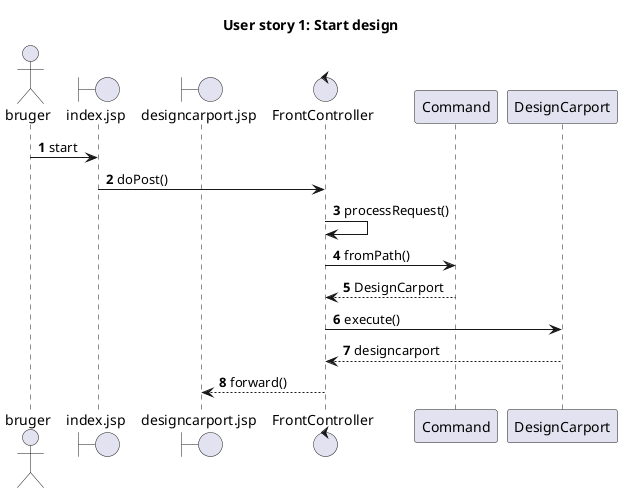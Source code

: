 @startuml
title User story 1: Start design
actor bruger

boundary index.jsp
boundary designcarport.jsp
control FrontController

autonumber

bruger -> index.jsp: start
index.jsp -> FrontController: doPost()
FrontController -> FrontController: processRequest()
FrontController -> Command: fromPath()
Command --> FrontController: DesignCarport
FrontController -> DesignCarport: execute()
DesignCarport --> FrontController: designcarport
FrontController --> designcarport.jsp: forward()
@enduml